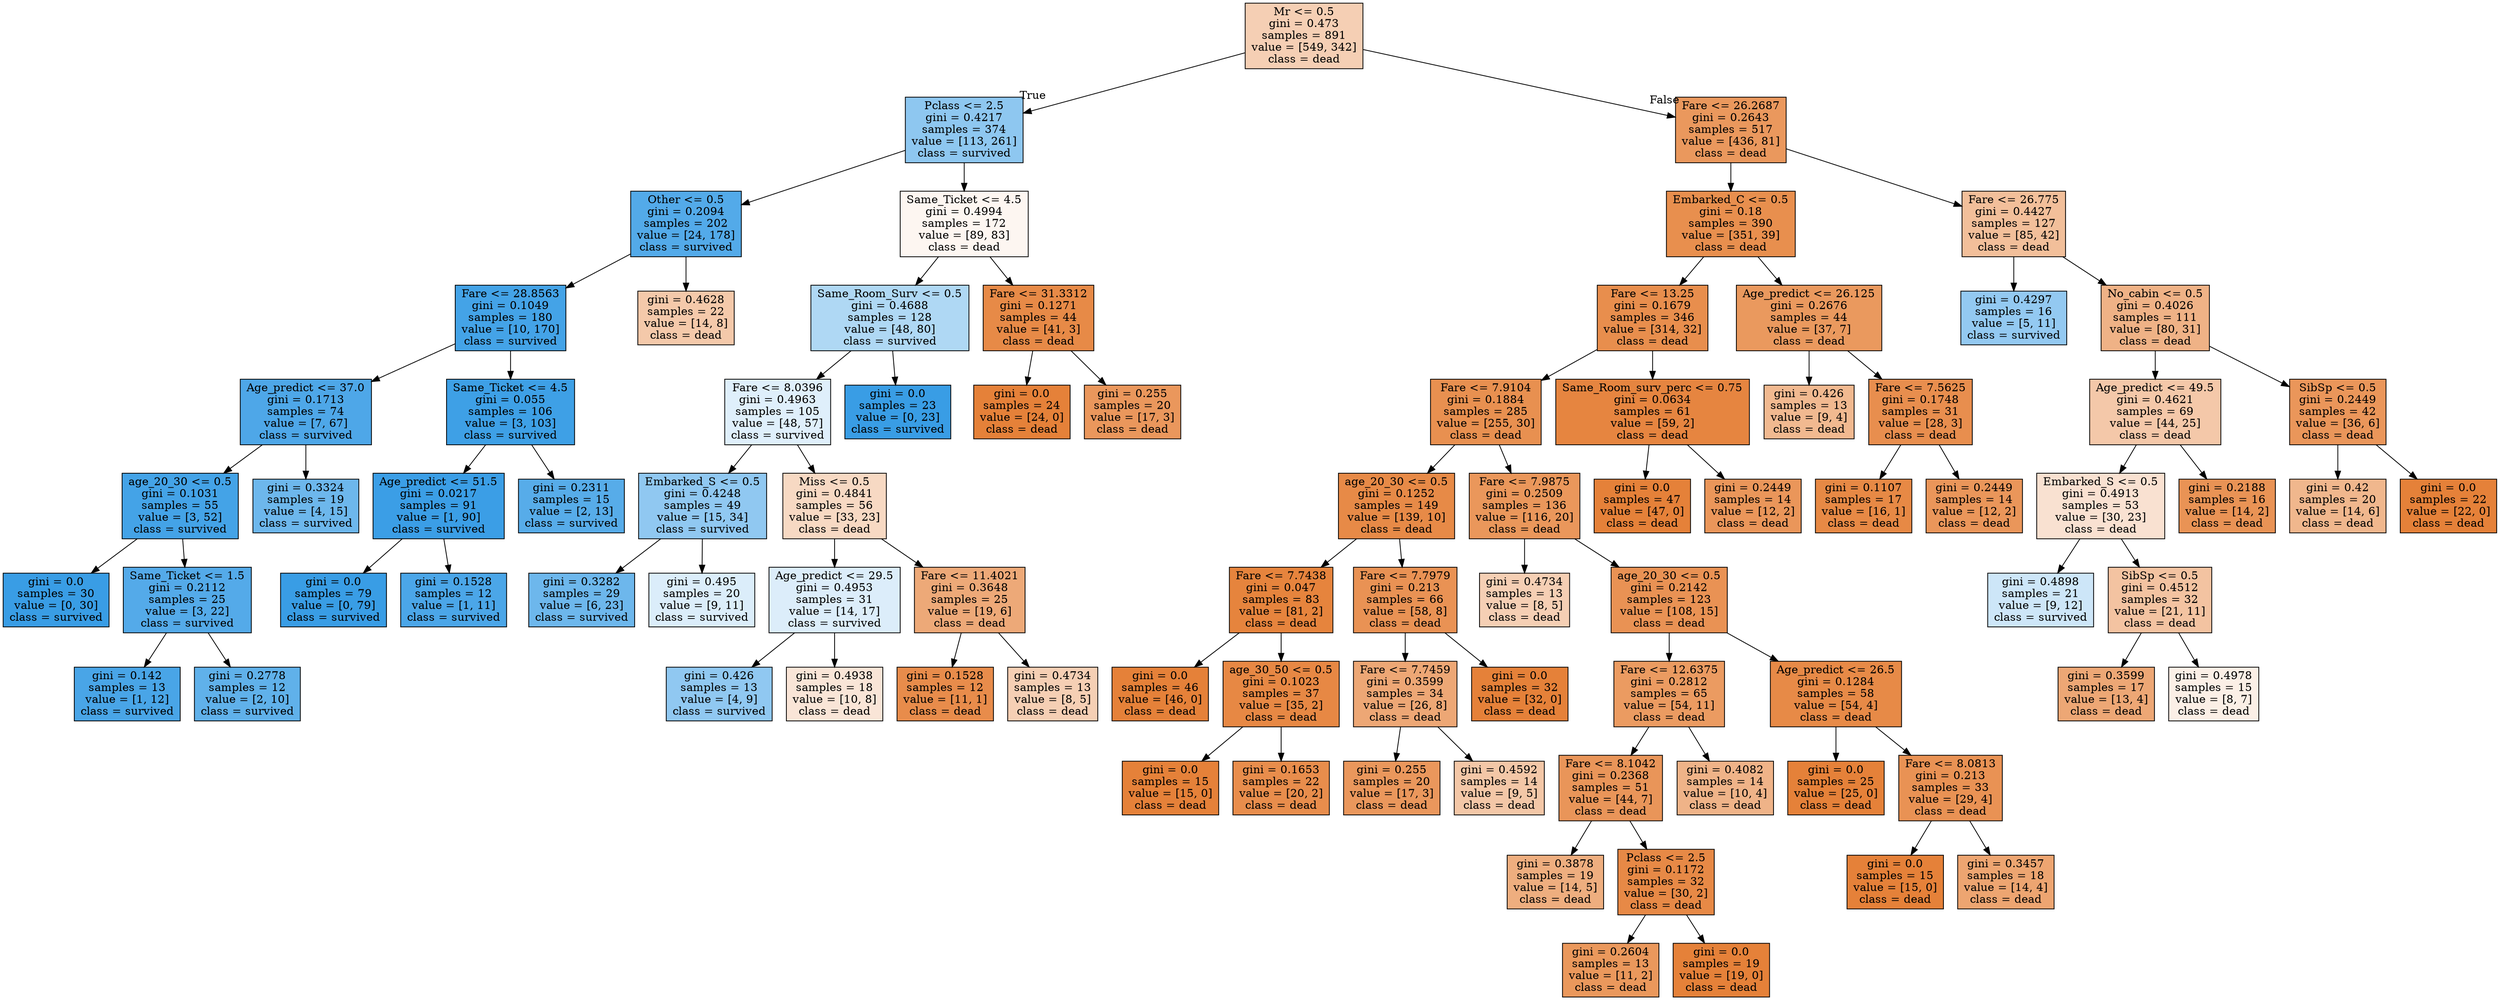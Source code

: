 digraph Tree {
node [shape=box, style="filled", color="black"] ;
0 [label="Mr <= 0.5\ngini = 0.473\nsamples = 891\nvalue = [549, 342]\nclass = dead", fillcolor="#e5813960"] ;
1 [label="Pclass <= 2.5\ngini = 0.4217\nsamples = 374\nvalue = [113, 261]\nclass = survived", fillcolor="#399de591"] ;
0 -> 1 [labeldistance=2.5, labelangle=45, headlabel="True"] ;
2 [label="Other <= 0.5\ngini = 0.2094\nsamples = 202\nvalue = [24, 178]\nclass = survived", fillcolor="#399de5dd"] ;
1 -> 2 ;
3 [label="Fare <= 28.8563\ngini = 0.1049\nsamples = 180\nvalue = [10, 170]\nclass = survived", fillcolor="#399de5f0"] ;
2 -> 3 ;
4 [label="Age_predict <= 37.0\ngini = 0.1713\nsamples = 74\nvalue = [7, 67]\nclass = survived", fillcolor="#399de5e4"] ;
3 -> 4 ;
5 [label="age_20_30 <= 0.5\ngini = 0.1031\nsamples = 55\nvalue = [3, 52]\nclass = survived", fillcolor="#399de5f0"] ;
4 -> 5 ;
6 [label="gini = 0.0\nsamples = 30\nvalue = [0, 30]\nclass = survived", fillcolor="#399de5ff"] ;
5 -> 6 ;
7 [label="Same_Ticket <= 1.5\ngini = 0.2112\nsamples = 25\nvalue = [3, 22]\nclass = survived", fillcolor="#399de5dc"] ;
5 -> 7 ;
8 [label="gini = 0.142\nsamples = 13\nvalue = [1, 12]\nclass = survived", fillcolor="#399de5ea"] ;
7 -> 8 ;
9 [label="gini = 0.2778\nsamples = 12\nvalue = [2, 10]\nclass = survived", fillcolor="#399de5cc"] ;
7 -> 9 ;
10 [label="gini = 0.3324\nsamples = 19\nvalue = [4, 15]\nclass = survived", fillcolor="#399de5bb"] ;
4 -> 10 ;
11 [label="Same_Ticket <= 4.5\ngini = 0.055\nsamples = 106\nvalue = [3, 103]\nclass = survived", fillcolor="#399de5f8"] ;
3 -> 11 ;
12 [label="Age_predict <= 51.5\ngini = 0.0217\nsamples = 91\nvalue = [1, 90]\nclass = survived", fillcolor="#399de5fc"] ;
11 -> 12 ;
13 [label="gini = 0.0\nsamples = 79\nvalue = [0, 79]\nclass = survived", fillcolor="#399de5ff"] ;
12 -> 13 ;
14 [label="gini = 0.1528\nsamples = 12\nvalue = [1, 11]\nclass = survived", fillcolor="#399de5e8"] ;
12 -> 14 ;
15 [label="gini = 0.2311\nsamples = 15\nvalue = [2, 13]\nclass = survived", fillcolor="#399de5d8"] ;
11 -> 15 ;
16 [label="gini = 0.4628\nsamples = 22\nvalue = [14, 8]\nclass = dead", fillcolor="#e581396d"] ;
2 -> 16 ;
17 [label="Same_Ticket <= 4.5\ngini = 0.4994\nsamples = 172\nvalue = [89, 83]\nclass = dead", fillcolor="#e5813911"] ;
1 -> 17 ;
18 [label="Same_Room_Surv <= 0.5\ngini = 0.4688\nsamples = 128\nvalue = [48, 80]\nclass = survived", fillcolor="#399de566"] ;
17 -> 18 ;
19 [label="Fare <= 8.0396\ngini = 0.4963\nsamples = 105\nvalue = [48, 57]\nclass = survived", fillcolor="#399de528"] ;
18 -> 19 ;
20 [label="Embarked_S <= 0.5\ngini = 0.4248\nsamples = 49\nvalue = [15, 34]\nclass = survived", fillcolor="#399de58e"] ;
19 -> 20 ;
21 [label="gini = 0.3282\nsamples = 29\nvalue = [6, 23]\nclass = survived", fillcolor="#399de5bc"] ;
20 -> 21 ;
22 [label="gini = 0.495\nsamples = 20\nvalue = [9, 11]\nclass = survived", fillcolor="#399de52e"] ;
20 -> 22 ;
23 [label="Miss <= 0.5\ngini = 0.4841\nsamples = 56\nvalue = [33, 23]\nclass = dead", fillcolor="#e581394d"] ;
19 -> 23 ;
24 [label="Age_predict <= 29.5\ngini = 0.4953\nsamples = 31\nvalue = [14, 17]\nclass = survived", fillcolor="#399de52d"] ;
23 -> 24 ;
25 [label="gini = 0.426\nsamples = 13\nvalue = [4, 9]\nclass = survived", fillcolor="#399de58e"] ;
24 -> 25 ;
26 [label="gini = 0.4938\nsamples = 18\nvalue = [10, 8]\nclass = dead", fillcolor="#e5813933"] ;
24 -> 26 ;
27 [label="Fare <= 11.4021\ngini = 0.3648\nsamples = 25\nvalue = [19, 6]\nclass = dead", fillcolor="#e58139ae"] ;
23 -> 27 ;
28 [label="gini = 0.1528\nsamples = 12\nvalue = [11, 1]\nclass = dead", fillcolor="#e58139e8"] ;
27 -> 28 ;
29 [label="gini = 0.4734\nsamples = 13\nvalue = [8, 5]\nclass = dead", fillcolor="#e5813960"] ;
27 -> 29 ;
30 [label="gini = 0.0\nsamples = 23\nvalue = [0, 23]\nclass = survived", fillcolor="#399de5ff"] ;
18 -> 30 ;
31 [label="Fare <= 31.3312\ngini = 0.1271\nsamples = 44\nvalue = [41, 3]\nclass = dead", fillcolor="#e58139ec"] ;
17 -> 31 ;
32 [label="gini = 0.0\nsamples = 24\nvalue = [24, 0]\nclass = dead", fillcolor="#e58139ff"] ;
31 -> 32 ;
33 [label="gini = 0.255\nsamples = 20\nvalue = [17, 3]\nclass = dead", fillcolor="#e58139d2"] ;
31 -> 33 ;
34 [label="Fare <= 26.2687\ngini = 0.2643\nsamples = 517\nvalue = [436, 81]\nclass = dead", fillcolor="#e58139d0"] ;
0 -> 34 [labeldistance=2.5, labelangle=-45, headlabel="False"] ;
35 [label="Embarked_C <= 0.5\ngini = 0.18\nsamples = 390\nvalue = [351, 39]\nclass = dead", fillcolor="#e58139e3"] ;
34 -> 35 ;
36 [label="Fare <= 13.25\ngini = 0.1679\nsamples = 346\nvalue = [314, 32]\nclass = dead", fillcolor="#e58139e5"] ;
35 -> 36 ;
37 [label="Fare <= 7.9104\ngini = 0.1884\nsamples = 285\nvalue = [255, 30]\nclass = dead", fillcolor="#e58139e1"] ;
36 -> 37 ;
38 [label="age_20_30 <= 0.5\ngini = 0.1252\nsamples = 149\nvalue = [139, 10]\nclass = dead", fillcolor="#e58139ed"] ;
37 -> 38 ;
39 [label="Fare <= 7.7438\ngini = 0.047\nsamples = 83\nvalue = [81, 2]\nclass = dead", fillcolor="#e58139f9"] ;
38 -> 39 ;
40 [label="gini = 0.0\nsamples = 46\nvalue = [46, 0]\nclass = dead", fillcolor="#e58139ff"] ;
39 -> 40 ;
41 [label="age_30_50 <= 0.5\ngini = 0.1023\nsamples = 37\nvalue = [35, 2]\nclass = dead", fillcolor="#e58139f0"] ;
39 -> 41 ;
42 [label="gini = 0.0\nsamples = 15\nvalue = [15, 0]\nclass = dead", fillcolor="#e58139ff"] ;
41 -> 42 ;
43 [label="gini = 0.1653\nsamples = 22\nvalue = [20, 2]\nclass = dead", fillcolor="#e58139e6"] ;
41 -> 43 ;
44 [label="Fare <= 7.7979\ngini = 0.213\nsamples = 66\nvalue = [58, 8]\nclass = dead", fillcolor="#e58139dc"] ;
38 -> 44 ;
45 [label="Fare <= 7.7459\ngini = 0.3599\nsamples = 34\nvalue = [26, 8]\nclass = dead", fillcolor="#e58139b1"] ;
44 -> 45 ;
46 [label="gini = 0.255\nsamples = 20\nvalue = [17, 3]\nclass = dead", fillcolor="#e58139d2"] ;
45 -> 46 ;
47 [label="gini = 0.4592\nsamples = 14\nvalue = [9, 5]\nclass = dead", fillcolor="#e5813971"] ;
45 -> 47 ;
48 [label="gini = 0.0\nsamples = 32\nvalue = [32, 0]\nclass = dead", fillcolor="#e58139ff"] ;
44 -> 48 ;
49 [label="Fare <= 7.9875\ngini = 0.2509\nsamples = 136\nvalue = [116, 20]\nclass = dead", fillcolor="#e58139d3"] ;
37 -> 49 ;
50 [label="gini = 0.4734\nsamples = 13\nvalue = [8, 5]\nclass = dead", fillcolor="#e5813960"] ;
49 -> 50 ;
51 [label="age_20_30 <= 0.5\ngini = 0.2142\nsamples = 123\nvalue = [108, 15]\nclass = dead", fillcolor="#e58139dc"] ;
49 -> 51 ;
52 [label="Fare <= 12.6375\ngini = 0.2812\nsamples = 65\nvalue = [54, 11]\nclass = dead", fillcolor="#e58139cb"] ;
51 -> 52 ;
53 [label="Fare <= 8.1042\ngini = 0.2368\nsamples = 51\nvalue = [44, 7]\nclass = dead", fillcolor="#e58139d6"] ;
52 -> 53 ;
54 [label="gini = 0.3878\nsamples = 19\nvalue = [14, 5]\nclass = dead", fillcolor="#e58139a4"] ;
53 -> 54 ;
55 [label="Pclass <= 2.5\ngini = 0.1172\nsamples = 32\nvalue = [30, 2]\nclass = dead", fillcolor="#e58139ee"] ;
53 -> 55 ;
56 [label="gini = 0.2604\nsamples = 13\nvalue = [11, 2]\nclass = dead", fillcolor="#e58139d1"] ;
55 -> 56 ;
57 [label="gini = 0.0\nsamples = 19\nvalue = [19, 0]\nclass = dead", fillcolor="#e58139ff"] ;
55 -> 57 ;
58 [label="gini = 0.4082\nsamples = 14\nvalue = [10, 4]\nclass = dead", fillcolor="#e5813999"] ;
52 -> 58 ;
59 [label="Age_predict <= 26.5\ngini = 0.1284\nsamples = 58\nvalue = [54, 4]\nclass = dead", fillcolor="#e58139ec"] ;
51 -> 59 ;
60 [label="gini = 0.0\nsamples = 25\nvalue = [25, 0]\nclass = dead", fillcolor="#e58139ff"] ;
59 -> 60 ;
61 [label="Fare <= 8.0813\ngini = 0.213\nsamples = 33\nvalue = [29, 4]\nclass = dead", fillcolor="#e58139dc"] ;
59 -> 61 ;
62 [label="gini = 0.0\nsamples = 15\nvalue = [15, 0]\nclass = dead", fillcolor="#e58139ff"] ;
61 -> 62 ;
63 [label="gini = 0.3457\nsamples = 18\nvalue = [14, 4]\nclass = dead", fillcolor="#e58139b6"] ;
61 -> 63 ;
64 [label="Same_Room_surv_perc <= 0.75\ngini = 0.0634\nsamples = 61\nvalue = [59, 2]\nclass = dead", fillcolor="#e58139f6"] ;
36 -> 64 ;
65 [label="gini = 0.0\nsamples = 47\nvalue = [47, 0]\nclass = dead", fillcolor="#e58139ff"] ;
64 -> 65 ;
66 [label="gini = 0.2449\nsamples = 14\nvalue = [12, 2]\nclass = dead", fillcolor="#e58139d4"] ;
64 -> 66 ;
67 [label="Age_predict <= 26.125\ngini = 0.2676\nsamples = 44\nvalue = [37, 7]\nclass = dead", fillcolor="#e58139cf"] ;
35 -> 67 ;
68 [label="gini = 0.426\nsamples = 13\nvalue = [9, 4]\nclass = dead", fillcolor="#e581398e"] ;
67 -> 68 ;
69 [label="Fare <= 7.5625\ngini = 0.1748\nsamples = 31\nvalue = [28, 3]\nclass = dead", fillcolor="#e58139e4"] ;
67 -> 69 ;
70 [label="gini = 0.1107\nsamples = 17\nvalue = [16, 1]\nclass = dead", fillcolor="#e58139ef"] ;
69 -> 70 ;
71 [label="gini = 0.2449\nsamples = 14\nvalue = [12, 2]\nclass = dead", fillcolor="#e58139d4"] ;
69 -> 71 ;
72 [label="Fare <= 26.775\ngini = 0.4427\nsamples = 127\nvalue = [85, 42]\nclass = dead", fillcolor="#e5813981"] ;
34 -> 72 ;
73 [label="gini = 0.4297\nsamples = 16\nvalue = [5, 11]\nclass = survived", fillcolor="#399de58b"] ;
72 -> 73 ;
74 [label="No_cabin <= 0.5\ngini = 0.4026\nsamples = 111\nvalue = [80, 31]\nclass = dead", fillcolor="#e581399c"] ;
72 -> 74 ;
75 [label="Age_predict <= 49.5\ngini = 0.4621\nsamples = 69\nvalue = [44, 25]\nclass = dead", fillcolor="#e581396e"] ;
74 -> 75 ;
76 [label="Embarked_S <= 0.5\ngini = 0.4913\nsamples = 53\nvalue = [30, 23]\nclass = dead", fillcolor="#e581393b"] ;
75 -> 76 ;
77 [label="gini = 0.4898\nsamples = 21\nvalue = [9, 12]\nclass = survived", fillcolor="#399de540"] ;
76 -> 77 ;
78 [label="SibSp <= 0.5\ngini = 0.4512\nsamples = 32\nvalue = [21, 11]\nclass = dead", fillcolor="#e5813979"] ;
76 -> 78 ;
79 [label="gini = 0.3599\nsamples = 17\nvalue = [13, 4]\nclass = dead", fillcolor="#e58139b1"] ;
78 -> 79 ;
80 [label="gini = 0.4978\nsamples = 15\nvalue = [8, 7]\nclass = dead", fillcolor="#e5813920"] ;
78 -> 80 ;
81 [label="gini = 0.2188\nsamples = 16\nvalue = [14, 2]\nclass = dead", fillcolor="#e58139db"] ;
75 -> 81 ;
82 [label="SibSp <= 0.5\ngini = 0.2449\nsamples = 42\nvalue = [36, 6]\nclass = dead", fillcolor="#e58139d4"] ;
74 -> 82 ;
83 [label="gini = 0.42\nsamples = 20\nvalue = [14, 6]\nclass = dead", fillcolor="#e5813992"] ;
82 -> 83 ;
84 [label="gini = 0.0\nsamples = 22\nvalue = [22, 0]\nclass = dead", fillcolor="#e58139ff"] ;
82 -> 84 ;
}